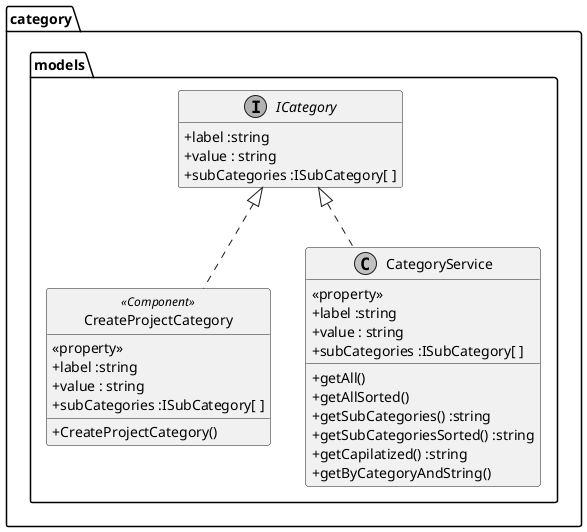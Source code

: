 @startuml

 skinparam monochrome true
 skinparam classAttributeIconSize 0
 top to bottom direction
package "category.models"{
  
  interface "ICategory" {
    + label :string
    + value : string
    + subCategories :ISubCategory[ ]
    
  }
  hide ICategory  methods

  class "CreateProjectCategory" <<Component>>{
	+ CreateProjectCategory()
  <<property>>
    + label :string
    + value : string
    + subCategories :ISubCategory[ ]
}

hide CreateProjectCategory circle
show CreateProjectCategory fields

  class "CategoryService" {
	+ getAll()
  + getAllSorted()
  + getSubCategories() :string
  + getSubCategoriesSorted() :string
  + getCapilatized() :string
  + getByCategoryAndString()
  <<property>>
  + label :string
  + value : string
  + subCategories :ISubCategory[ ]
}
  
  ICategory <|.. CreateProjectCategory 
  ICategory <|.. CategoryService

}


@enduml